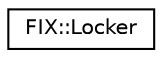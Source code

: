 digraph "Graphical Class Hierarchy"
{
  edge [fontname="Helvetica",fontsize="10",labelfontname="Helvetica",labelfontsize="10"];
  node [fontname="Helvetica",fontsize="10",shape=record];
  rankdir="LR";
  Node0 [label="FIX::Locker",height=0.2,width=0.4,color="black", fillcolor="white", style="filled",URL="$class_f_i_x_1_1_locker.html",tooltip="Locks/Unlocks a mutex using RAII. "];
}
